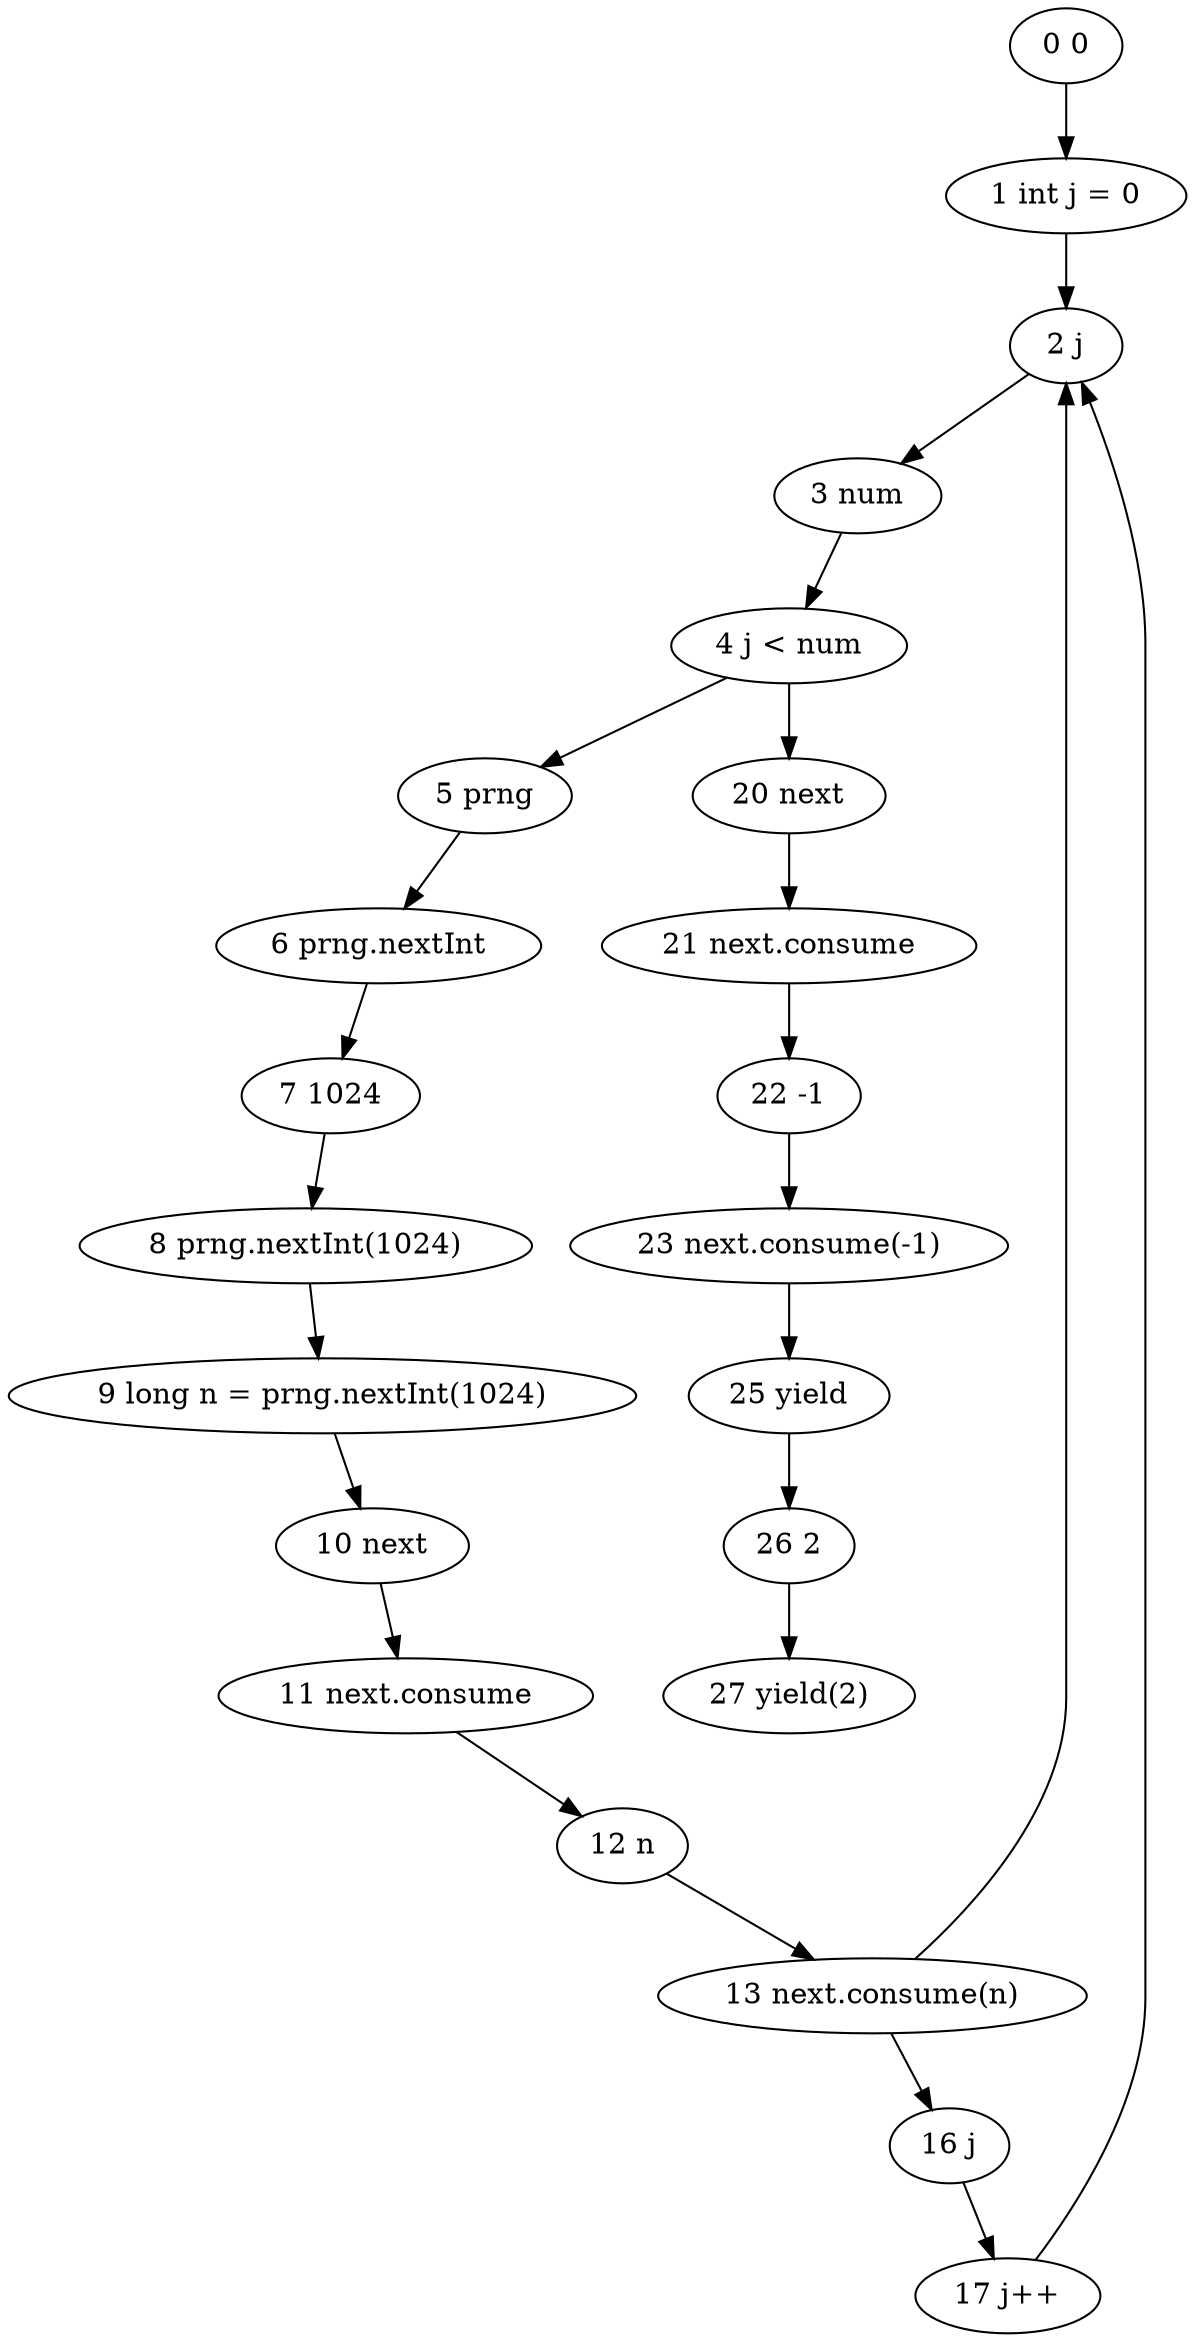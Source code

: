 digraph "Source$thread.run" {
"0 0" -> "1 int j = 0"
"3 num" -> "4 j < num"
"1 int j = 0" -> "2 j"
"17 j++" -> "2 j"
"13 next.consume(n)" -> "2 j"
"2 j" -> "3 num"
"16 j" -> "17 j++"
"13 next.consume(n)" -> "16 j"
"8 prng.nextInt(1024)" -> "9 long n = prng.nextInt(1024)"
"7 1024" -> "8 prng.nextInt(1024)"
"5 prng" -> "6 prng.nextInt"
"4 j < num" -> "5 prng"
"6 prng.nextInt" -> "7 1024"
"12 n" -> "13 next.consume(n)"
"10 next" -> "11 next.consume"
"9 long n = prng.nextInt(1024)" -> "10 next"
"11 next.consume" -> "12 n"
"22 -1" -> "23 next.consume(-1)"
"20 next" -> "21 next.consume"
"4 j < num" -> "20 next"
"21 next.consume" -> "22 -1"
"26 2" -> "27 yield(2)"
"23 next.consume(-1)" -> "25 yield"
"25 yield" -> "26 2"
}

digraph "Source$thread.<init>" {
}

digraph "Average$thread.consume$Original" {
"2 n" -> "3 next.consume(n)"
"0 next" -> "1 next.consume"
"1 next.consume" -> "2 n"
"6 -1" -> "7 n != -1"
"3 next.consume(n)" -> "5 n"
"5 n" -> "6 -1"
"21 ((count * average) + n) / (count + 1)" -> "22 average = ((count * average) + n) / (count + 1)"
"7 n != -1" -> "9 average"
"19 count + 1" -> "21 ((count * average) + n) / (count + 1)"
"14 n" -> "15 (count * average) + n"
"11 average" -> "12 count * average"
"9 average" -> "10 count"
"10 count" -> "11 average"
"12 count * average" -> "14 n"
"18 1" -> "19 count + 1"
"15 (count * average) + n" -> "17 count"
"17 count" -> "18 1"
"24 count" -> "25 count++"
"22 average = ((count * average) + n) / (count + 1)" -> "24 count"
"39 \"Average of \" + count + \" numbers was \" + average + \".\"" -> "40 System.out.println(\"Average of \" + count + \" numbers was \" + average + \".\")"
"29 System.out" -> "30 System.out.println"
"28 System" -> "29 System.out"
"7 n != -1" -> "28 System"
"38 \".\"" -> "39 \"Average of \" + count + \" numbers was \" + average + \".\""
"36 average" -> "37 \"Average of \" + count + \" numbers was \" + average"
"34 \" numbers was \"" -> "35 \"Average of \" + count + \" numbers was \""
"32 count" -> "33 \"Average of \" + count"
"30 System.out.println" -> "31 \"Average of \""
"31 \"Average of \"" -> "32 count"
"33 \"Average of \" + count" -> "34 \" numbers was \""
"35 \"Average of \" + count + \" numbers was \"" -> "36 average"
"37 \"Average of \" + count + \" numbers was \" + average" -> "38 \".\""
}

digraph "Average$thread.consume" {
}

digraph "Average$thread.run" {
}

digraph "Average$thread.<init>" {
}

digraph "Average$task.consume$Original" {
}

digraph "Average$task.consume" {
}

digraph "Average$task.run" {
}

digraph "Average$task.<init>" {
}

digraph "Average$serial.consume" {
}

digraph "Average$serial.<init>" {
}

digraph "Average$serial.panini$disconnect" {
}

digraph "Average$monitor.consume" {
}

digraph "Average$monitor.<init>" {
}

digraph "Average$monitor.panini$disconnect" {
}

digraph "Sum$thread.consume$Original" {
"2 n" -> "3 next.consume(n)"
"0 next" -> "1 next.consume"
"1 next.consume" -> "2 n"
"6 -1" -> "7 n != -1"
"3 next.consume(n)" -> "5 n"
"5 n" -> "6 -1"
"10 n" -> "11 sum += n"
"7 n != -1" -> "9 sum"
"9 sum" -> "10 n"
"21 \"Sum of numbers was \" + sum + \".\"" -> "22 System.out.println(\"Sum of numbers was \" + sum + \".\")"
"15 System.out" -> "16 System.out.println"
"14 System" -> "15 System.out"
"7 n != -1" -> "14 System"
"20 \".\"" -> "21 \"Sum of numbers was \" + sum + \".\""
"18 sum" -> "19 \"Sum of numbers was \" + sum"
"16 System.out.println" -> "17 \"Sum of numbers was \""
"17 \"Sum of numbers was \"" -> "18 sum"
"19 \"Sum of numbers was \" + sum" -> "20 \".\""
}

digraph "Sum$thread.consume" {
}

digraph "Sum$thread.run" {
}

digraph "Sum$thread.<init>" {
}

digraph "Sum$task.consume$Original" {
}

digraph "Sum$task.consume" {
}

digraph "Sum$task.run" {
}

digraph "Sum$task.<init>" {
}

digraph "Sum$serial.consume" {
}

digraph "Sum$serial.<init>" {
}

digraph "Sum$serial.panini$disconnect" {
}

digraph "Sum$monitor.consume" {
}

digraph "Sum$monitor.<init>" {
}

digraph "Sum$monitor.panini$disconnect" {
}

digraph "Min$thread.consume$Original" {
"2 n" -> "3 next.consume(n)"
"0 next" -> "1 next.consume"
"1 next.consume" -> "2 n"
"6 -1" -> "7 n != -1"
"3 next.consume(n)" -> "5 n"
"5 n" -> "6 -1"
"10 min" -> "11 n < min"
"7 n != -1" -> "9 n"
"9 n" -> "10 min"
"14 n" -> "15 min = n"
"11 n < min" -> "13 min"
"13 min" -> "14 n"
"26 \"Min of numbers was \" + min + \".\"" -> "27 System.out.println(\"Min of numbers was \" + min + \".\")"
"20 System.out" -> "21 System.out.println"
"19 System" -> "20 System.out"
"7 n != -1" -> "19 System"
"25 \".\"" -> "26 \"Min of numbers was \" + min + \".\""
"23 min" -> "24 \"Min of numbers was \" + min"
"21 System.out.println" -> "22 \"Min of numbers was \""
"22 \"Min of numbers was \"" -> "23 min"
"24 \"Min of numbers was \" + min" -> "25 \".\""
}

digraph "Min$thread.consume" {
}

digraph "Min$thread.run" {
}

digraph "Min$thread.<init>" {
}

digraph "Min$task.consume$Original" {
}

digraph "Min$task.consume" {
}

digraph "Min$task.run" {
}

digraph "Min$task.<init>" {
}

digraph "Min$serial.consume" {
}

digraph "Min$serial.<init>" {
}

digraph "Min$serial.panini$disconnect" {
}

digraph "Min$monitor.consume" {
}

digraph "Min$monitor.<init>" {
}

digraph "Min$monitor.panini$disconnect" {
}

digraph "Max$thread.consume$Original" {
"2 n" -> "3 next.consume(n)"
"0 next" -> "1 next.consume"
"1 next.consume" -> "2 n"
"6 -1" -> "7 n != -1"
"3 next.consume(n)" -> "5 n"
"5 n" -> "6 -1"
"10 max" -> "11 n > max"
"7 n != -1" -> "9 n"
"9 n" -> "10 max"
"14 n" -> "15 max = n"
"11 n > max" -> "13 max"
"13 max" -> "14 n"
"26 \"Max of numbers was \" + max + \".\"" -> "27 System.out.println(\"Max of numbers was \" + max + \".\")"
"20 System.out" -> "21 System.out.println"
"19 System" -> "20 System.out"
"7 n != -1" -> "19 System"
"25 \".\"" -> "26 \"Max of numbers was \" + max + \".\""
"23 max" -> "24 \"Max of numbers was \" + max"
"21 System.out.println" -> "22 \"Max of numbers was \""
"22 \"Max of numbers was \"" -> "23 max"
"24 \"Max of numbers was \" + max" -> "25 \".\""
}

digraph "Max$thread.consume" {
}

digraph "Max$thread.run" {
}

digraph "Max$thread.<init>" {
}

digraph "Max$task.consume$Original" {
}

digraph "Max$task.consume" {
}

digraph "Max$task.run" {
}

digraph "Max$task.<init>" {
}

digraph "Max$serial.consume" {
}

digraph "Max$serial.<init>" {
}

digraph "Max$serial.panini$disconnect" {
}

digraph "Max$monitor.consume" {
}

digraph "Max$monitor.<init>" {
}

digraph "Max$monitor.panini$disconnect" {
}

digraph "Sink$thread.consume$Original" {
"1 -1" -> "2 n != -1"
"0 n" -> "1 -1"
"4 count" -> "5 count++"
"2 n != -1" -> "4 count"
"15 \"Successful \" + count + \" runs!!\"" -> "16 System.out.println(\"Successful \" + count + \" runs!!\")"
"9 System.out" -> "10 System.out.println"
"8 System" -> "9 System.out"
"2 n != -1" -> "8 System"
"14 \" runs!!\"" -> "15 \"Successful \" + count + \" runs!!\""
"12 count" -> "13 \"Successful \" + count"
"10 System.out.println" -> "11 \"Successful \""
"11 \"Successful \"" -> "12 count"
"13 \"Successful \" + count" -> "14 \" runs!!\""
}

digraph "Sink$thread.consume" {
}

digraph "Sink$thread.run" {
}

digraph "Sink$thread.<init>" {
}

digraph "Sink$task.consume$Original" {
}

digraph "Sink$task.consume" {
}

digraph "Sink$task.run" {
}

digraph "Sink$task.<init>" {
}

digraph "Sink$serial.consume" {
}

digraph "Sink$serial.<init>" {
}

digraph "Sink$serial.panini$disconnect" {
}

digraph "Sink$monitor.consume" {
}

digraph "Sink$monitor.<init>" {
}

digraph "Sink$monitor.panini$disconnect" {
}

digraph "Pipeline.<init>" {
}

digraph "Pipeline.main" {
}

